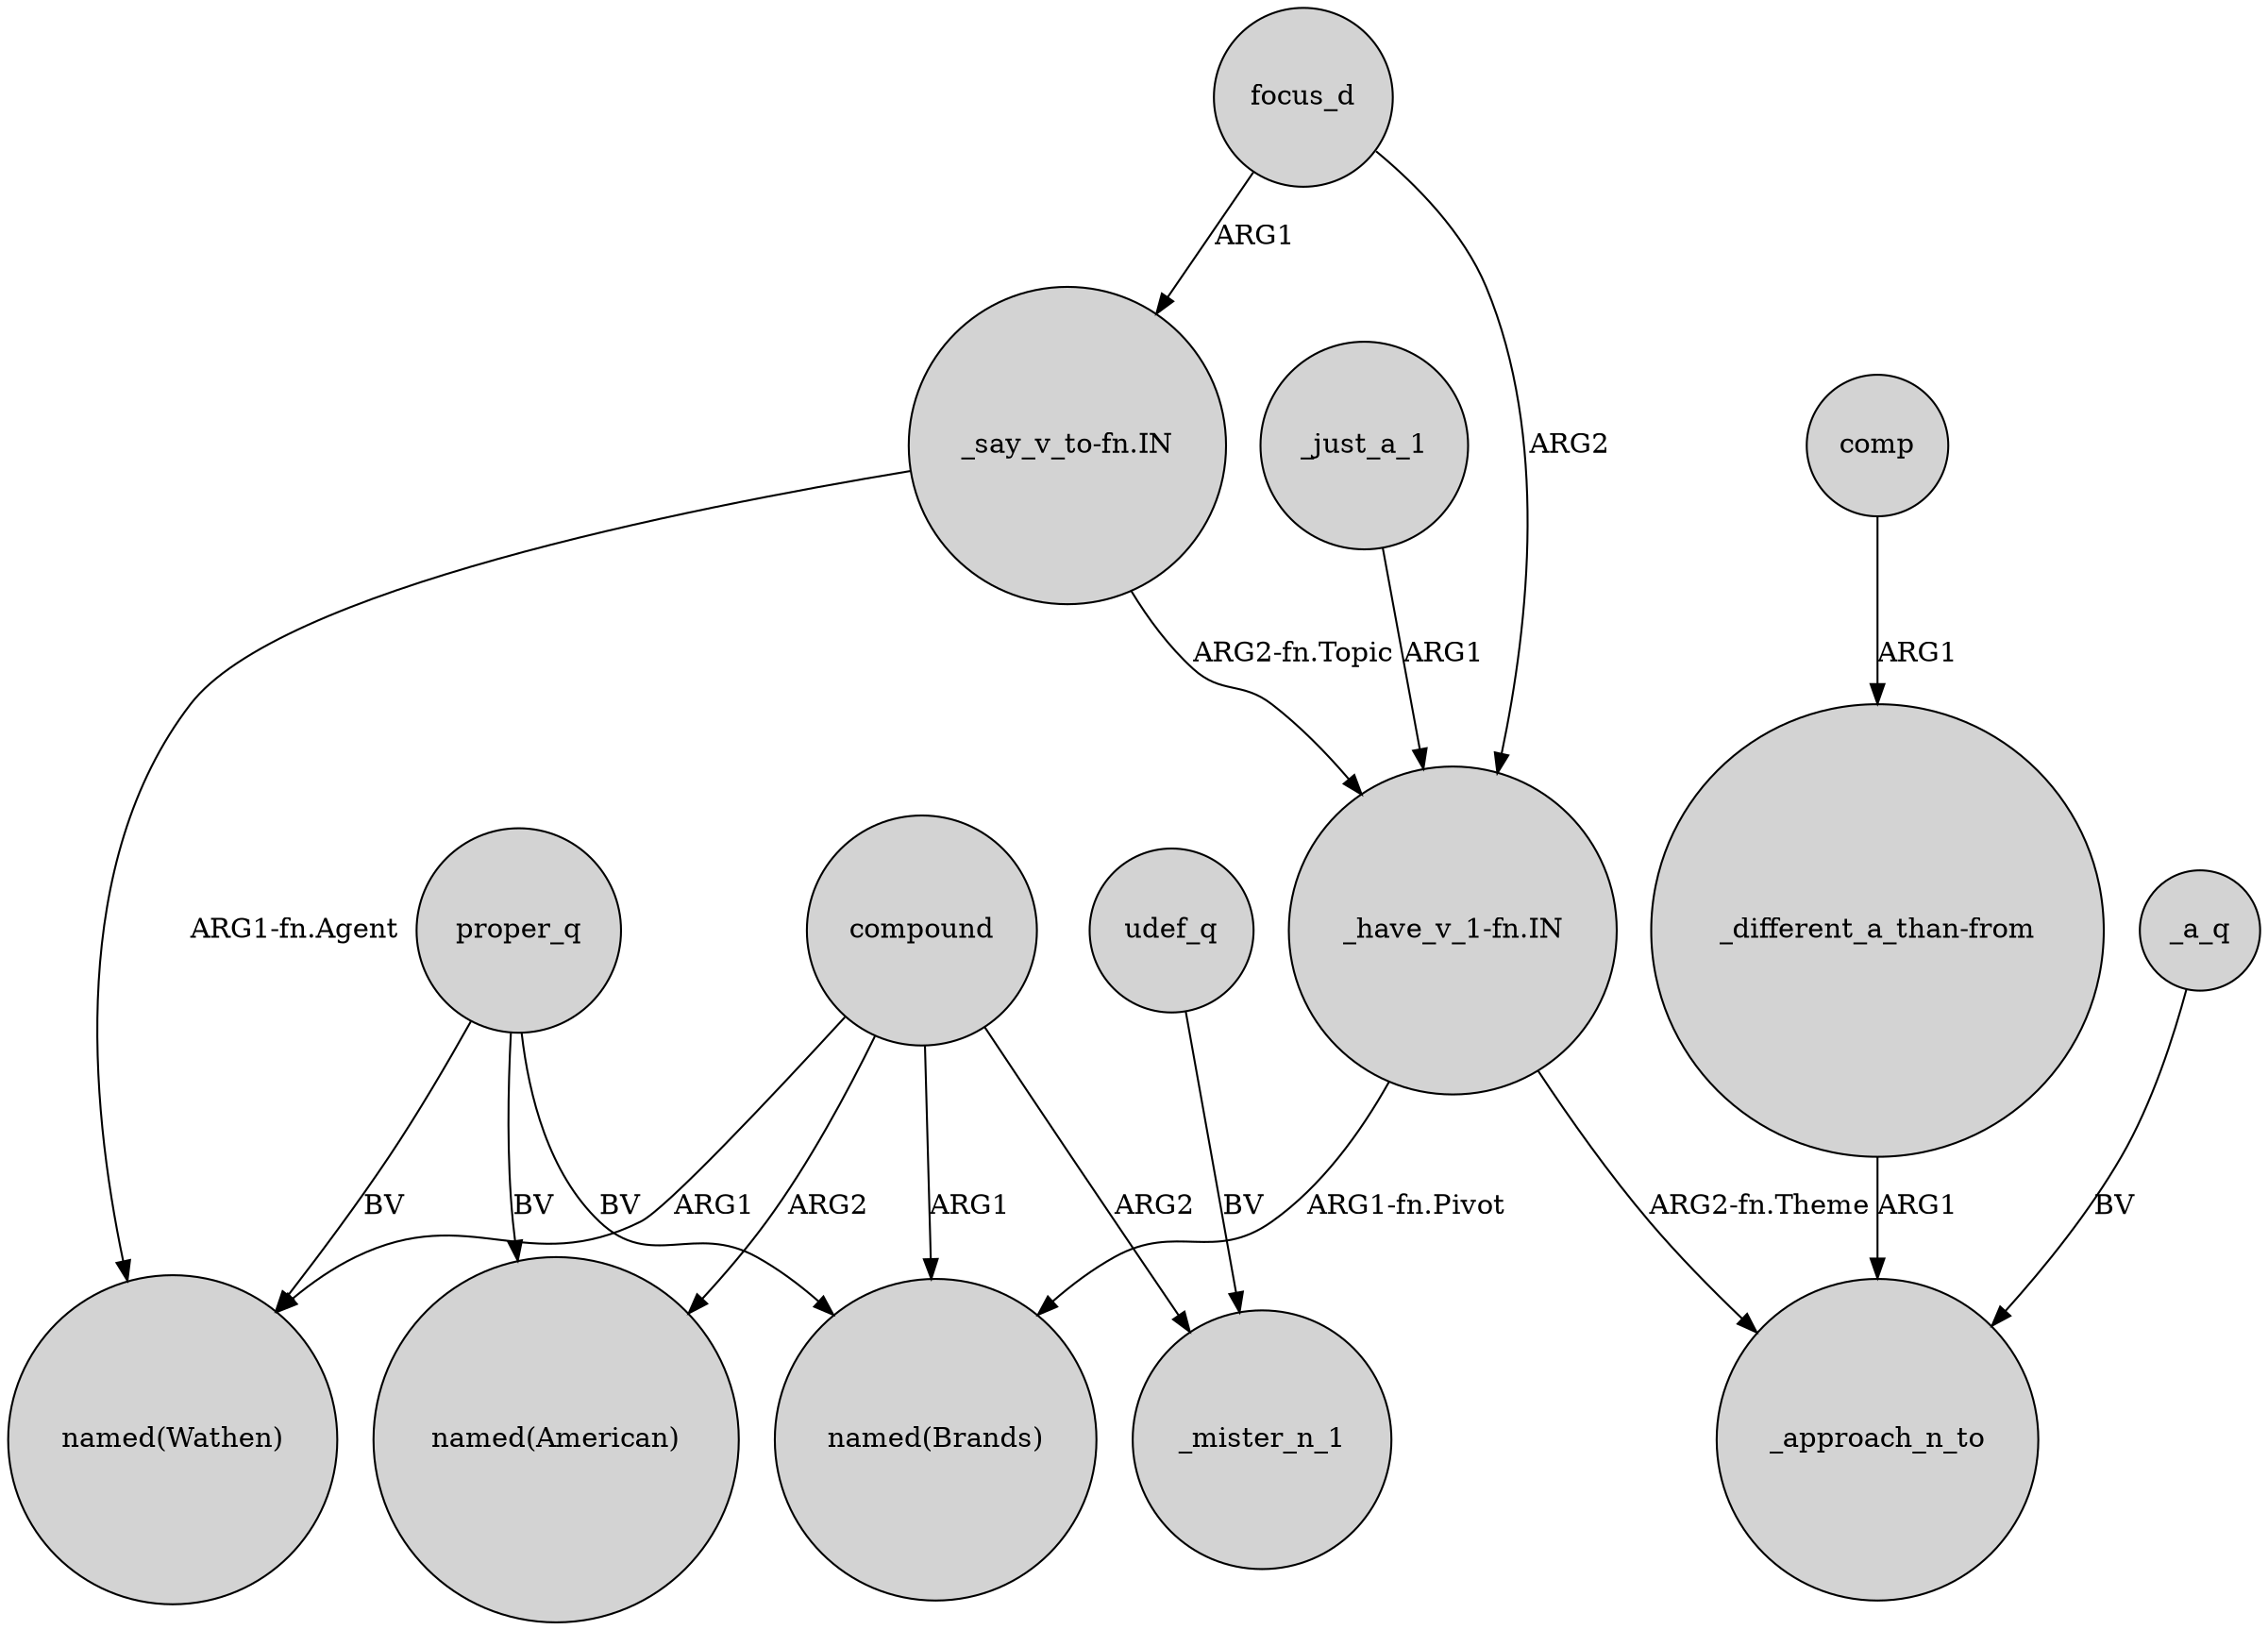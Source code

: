 digraph {
	node [shape=circle style=filled]
	_just_a_1 -> "_have_v_1-fn.IN" [label=ARG1]
	"_say_v_to-fn.IN" -> "named(Wathen)" [label="ARG1-fn.Agent"]
	udef_q -> _mister_n_1 [label=BV]
	"_say_v_to-fn.IN" -> "_have_v_1-fn.IN" [label="ARG2-fn.Topic"]
	compound -> "named(Brands)" [label=ARG1]
	compound -> _mister_n_1 [label=ARG2]
	"_have_v_1-fn.IN" -> "named(Brands)" [label="ARG1-fn.Pivot"]
	proper_q -> "named(American)" [label=BV]
	"_have_v_1-fn.IN" -> _approach_n_to [label="ARG2-fn.Theme"]
	compound -> "named(American)" [label=ARG2]
	"_different_a_than-from" -> _approach_n_to [label=ARG1]
	comp -> "_different_a_than-from" [label=ARG1]
	focus_d -> "_have_v_1-fn.IN" [label=ARG2]
	compound -> "named(Wathen)" [label=ARG1]
	proper_q -> "named(Brands)" [label=BV]
	focus_d -> "_say_v_to-fn.IN" [label=ARG1]
	proper_q -> "named(Wathen)" [label=BV]
	_a_q -> _approach_n_to [label=BV]
}
